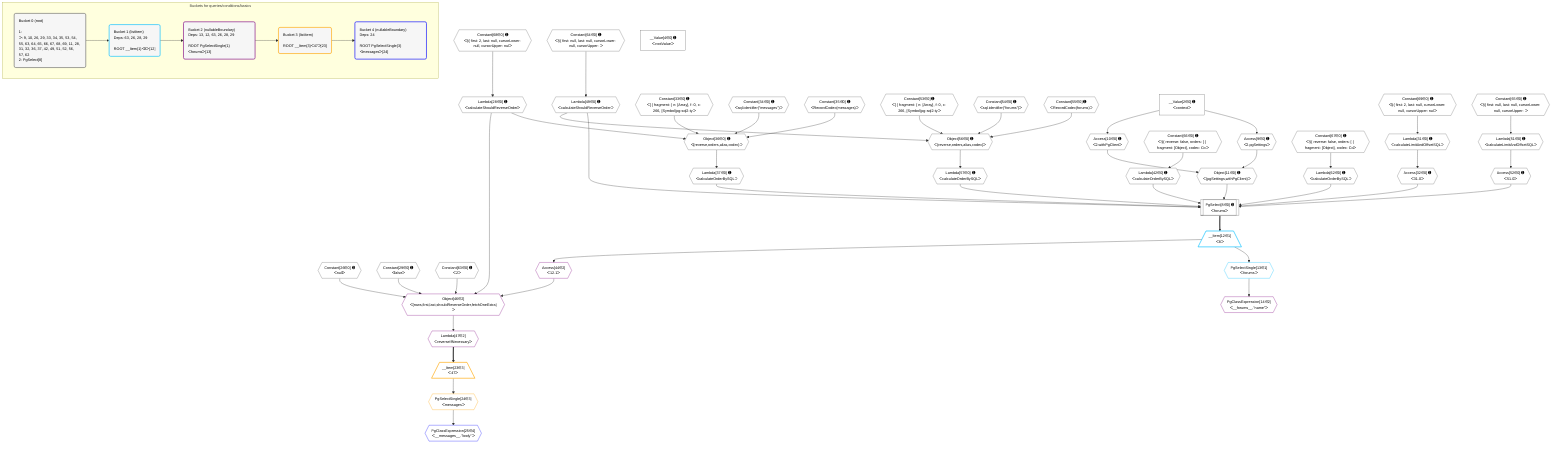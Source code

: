 %%{init: {'themeVariables': { 'fontSize': '12px'}}}%%
graph TD
    classDef path fill:#eee,stroke:#000,color:#000
    classDef plan fill:#fff,stroke-width:1px,color:#000
    classDef itemplan fill:#fff,stroke-width:2px,color:#000
    classDef unbatchedplan fill:#dff,stroke-width:1px,color:#000
    classDef sideeffectplan fill:#fcc,stroke-width:2px,color:#000
    classDef bucket fill:#f6f6f6,color:#000,stroke-width:2px,text-align:left


    %% plan dependencies
    PgSelect8[["PgSelect[8∈0] ➊<br />ᐸforumsᐳ"]]:::plan
    Object11{{"Object[11∈0] ➊<br />ᐸ{pgSettings,withPgClient}ᐳ"}}:::plan
    Access32{{"Access[32∈0] ➊<br />ᐸ31.0ᐳ"}}:::plan
    Lambda37{{"Lambda[37∈0] ➊<br />ᐸcalculateOrderBySQLᐳ"}}:::plan
    Lambda42{{"Lambda[42∈0] ➊<br />ᐸcalculateOrderBySQLᐳ"}}:::plan
    Lambda49{{"Lambda[49∈0] ➊<br />ᐸcalculateShouldReverseOrderᐳ"}}:::plan
    Access52{{"Access[52∈0] ➊<br />ᐸ51.0ᐳ"}}:::plan
    Lambda57{{"Lambda[57∈0] ➊<br />ᐸcalculateOrderBySQLᐳ"}}:::plan
    Lambda62{{"Lambda[62∈0] ➊<br />ᐸcalculateOrderBySQLᐳ"}}:::plan
    Object11 & Access32 & Lambda37 & Lambda42 & Lambda49 & Access52 & Lambda57 & Lambda62 --> PgSelect8
    Object36{{"Object[36∈0] ➊<br />ᐸ{reverse,orders,alias,codec}ᐳ"}}:::plan
    Lambda28{{"Lambda[28∈0] ➊<br />ᐸcalculateShouldReverseOrderᐳ"}}:::plan
    Constant33{{"Constant[33∈0] ➊<br />ᐸ[ { fragment: { n: [Array], f: 0, c: 266, [Symbol(pg-sql2-tyᐳ"}}:::plan
    Constant34{{"Constant[34∈0] ➊<br />ᐸsql.identifier(”messages”)ᐳ"}}:::plan
    Constant35{{"Constant[35∈0] ➊<br />ᐸRecordCodec(messages)ᐳ"}}:::plan
    Lambda28 & Constant33 & Constant34 & Constant35 --> Object36
    Object56{{"Object[56∈0] ➊<br />ᐸ{reverse,orders,alias,codec}ᐳ"}}:::plan
    Constant53{{"Constant[53∈0] ➊<br />ᐸ[ { fragment: { n: [Array], f: 0, c: 266, [Symbol(pg-sql2-tyᐳ"}}:::plan
    Constant54{{"Constant[54∈0] ➊<br />ᐸsql.identifier(”forums”)ᐳ"}}:::plan
    Constant55{{"Constant[55∈0] ➊<br />ᐸRecordCodec(forums)ᐳ"}}:::plan
    Lambda49 & Constant53 & Constant54 & Constant55 --> Object56
    Access9{{"Access[9∈0] ➊<br />ᐸ2.pgSettingsᐳ"}}:::plan
    Access10{{"Access[10∈0] ➊<br />ᐸ2.withPgClientᐳ"}}:::plan
    Access9 & Access10 --> Object11
    __Value2["__Value[2∈0] ➊<br />ᐸcontextᐳ"]:::plan
    __Value2 --> Access9
    __Value2 --> Access10
    Constant68{{"Constant[68∈0] ➊<br />ᐸ§{ first: 2, last: null, cursorLower: null, cursorUpper: nulᐳ"}}:::plan
    Constant68 --> Lambda28
    Lambda31{{"Lambda[31∈0] ➊<br />ᐸcalculateLimitAndOffsetSQLᐳ"}}:::plan
    Constant69{{"Constant[69∈0] ➊<br />ᐸ§{ first: 2, last: null, cursorLower: null, cursorUpper: nulᐳ"}}:::plan
    Constant69 --> Lambda31
    Lambda31 --> Access32
    Object36 --> Lambda37
    Constant66{{"Constant[66∈0] ➊<br />ᐸ§{ reverse: false, orders: [ { fragment: [Object], codec: Coᐳ"}}:::plan
    Constant66 --> Lambda42
    Constant64{{"Constant[64∈0] ➊<br />ᐸ§{ first: null, last: null, cursorLower: null, cursorUpper: ᐳ"}}:::plan
    Constant64 --> Lambda49
    Lambda51{{"Lambda[51∈0] ➊<br />ᐸcalculateLimitAndOffsetSQLᐳ"}}:::plan
    Constant65{{"Constant[65∈0] ➊<br />ᐸ§{ first: null, last: null, cursorLower: null, cursorUpper: ᐳ"}}:::plan
    Constant65 --> Lambda51
    Lambda51 --> Access52
    Object56 --> Lambda57
    Constant67{{"Constant[67∈0] ➊<br />ᐸ§{ reverse: false, orders: [ { fragment: [Object], codec: Coᐳ"}}:::plan
    Constant67 --> Lambda62
    __Value4["__Value[4∈0] ➊<br />ᐸrootValueᐳ"]:::plan
    Constant26{{"Constant[26∈0] ➊<br />ᐸnullᐳ"}}:::plan
    Constant29{{"Constant[29∈0] ➊<br />ᐸfalseᐳ"}}:::plan
    Constant63{{"Constant[63∈0] ➊<br />ᐸ2ᐳ"}}:::plan
    __Item12[/"__Item[12∈1]<br />ᐸ8ᐳ"\]:::itemplan
    PgSelect8 ==> __Item12
    PgSelectSingle13{{"PgSelectSingle[13∈1]<br />ᐸforumsᐳ"}}:::plan
    __Item12 --> PgSelectSingle13
    Object46{{"Object[46∈2]<br />ᐸ{rows,first,last,shouldReverseOrder,fetchOneExtra}ᐳ"}}:::plan
    Access44{{"Access[44∈2]<br />ᐸ12.1ᐳ"}}:::plan
    Access44 & Constant63 & Constant26 & Lambda28 & Constant29 --> Object46
    PgClassExpression14{{"PgClassExpression[14∈2]<br />ᐸ__forums__.”name”ᐳ"}}:::plan
    PgSelectSingle13 --> PgClassExpression14
    __Item12 --> Access44
    Lambda47{{"Lambda[47∈2]<br />ᐸreverseIfNecessaryᐳ"}}:::plan
    Object46 --> Lambda47
    __Item23[/"__Item[23∈3]<br />ᐸ47ᐳ"\]:::itemplan
    Lambda47 ==> __Item23
    PgSelectSingle24{{"PgSelectSingle[24∈3]<br />ᐸmessagesᐳ"}}:::plan
    __Item23 --> PgSelectSingle24
    PgClassExpression25{{"PgClassExpression[25∈4]<br />ᐸ__messages__.”body”ᐳ"}}:::plan
    PgSelectSingle24 --> PgClassExpression25

    %% define steps

    subgraph "Buckets for queries/conditions/basics"
    Bucket0("Bucket 0 (root)<br /><br />1: <br />ᐳ: 9, 10, 26, 29, 33, 34, 35, 53, 54, 55, 63, 64, 65, 66, 67, 68, 69, 11, 28, 31, 32, 36, 37, 42, 49, 51, 52, 56, 57, 62<br />2: PgSelect[8]"):::bucket
    classDef bucket0 stroke:#696969
    class Bucket0,__Value2,__Value4,PgSelect8,Access9,Access10,Object11,Constant26,Lambda28,Constant29,Lambda31,Access32,Constant33,Constant34,Constant35,Object36,Lambda37,Lambda42,Lambda49,Lambda51,Access52,Constant53,Constant54,Constant55,Object56,Lambda57,Lambda62,Constant63,Constant64,Constant65,Constant66,Constant67,Constant68,Constant69 bucket0
    Bucket1("Bucket 1 (listItem)<br />Deps: 63, 26, 28, 29<br /><br />ROOT __Item{1}ᐸ8ᐳ[12]"):::bucket
    classDef bucket1 stroke:#00bfff
    class Bucket1,__Item12,PgSelectSingle13 bucket1
    Bucket2("Bucket 2 (nullableBoundary)<br />Deps: 13, 12, 63, 26, 28, 29<br /><br />ROOT PgSelectSingle{1}ᐸforumsᐳ[13]"):::bucket
    classDef bucket2 stroke:#7f007f
    class Bucket2,PgClassExpression14,Access44,Object46,Lambda47 bucket2
    Bucket3("Bucket 3 (listItem)<br /><br />ROOT __Item{3}ᐸ47ᐳ[23]"):::bucket
    classDef bucket3 stroke:#ffa500
    class Bucket3,__Item23,PgSelectSingle24 bucket3
    Bucket4("Bucket 4 (nullableBoundary)<br />Deps: 24<br /><br />ROOT PgSelectSingle{3}ᐸmessagesᐳ[24]"):::bucket
    classDef bucket4 stroke:#0000ff
    class Bucket4,PgClassExpression25 bucket4
    Bucket0 --> Bucket1
    Bucket1 --> Bucket2
    Bucket2 --> Bucket3
    Bucket3 --> Bucket4
    end